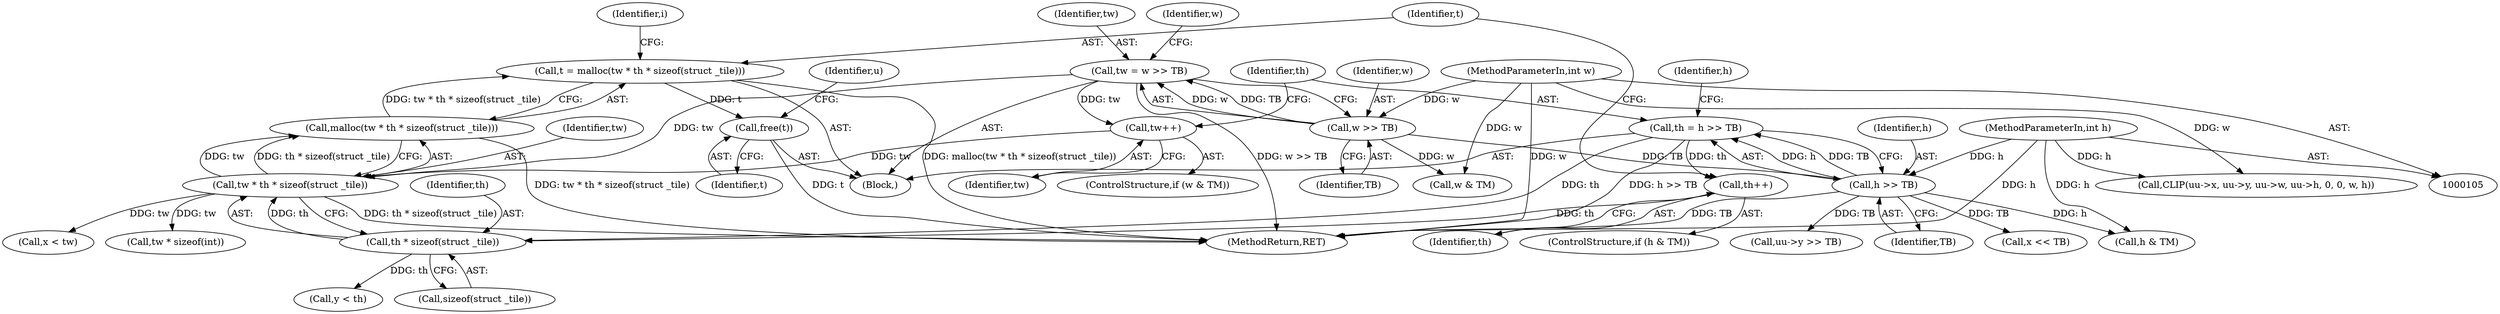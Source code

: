 digraph "0_enlightment_ce94edca1ccfbe314cb7cd9453433fad404ec7ef@API" {
"1000153" [label="(Call,t = malloc(tw * th * sizeof(struct _tile)))"];
"1000155" [label="(Call,malloc(tw * th * sizeof(struct _tile)))"];
"1000156" [label="(Call,tw * th * sizeof(struct _tile))"];
"1000131" [label="(Call,tw = w >> TB)"];
"1000133" [label="(Call,w >> TB)"];
"1000107" [label="(MethodParameterIn,int w)"];
"1000140" [label="(Call,tw++)"];
"1000158" [label="(Call,th * sizeof(struct _tile))"];
"1000151" [label="(Call,th++)"];
"1000142" [label="(Call,th = h >> TB)"];
"1000144" [label="(Call,h >> TB)"];
"1000108" [label="(MethodParameterIn,int h)"];
"1000633" [label="(Call,free(t))"];
"1000633" [label="(Call,free(t))"];
"1000142" [label="(Call,th = h >> TB)"];
"1000170" [label="(Call,y < th)"];
"1000149" [label="(Identifier,h)"];
"1000158" [label="(Call,th * sizeof(struct _tile))"];
"1000165" [label="(Identifier,i)"];
"1000636" [label="(Identifier,u)"];
"1000160" [label="(Call,sizeof(struct _tile))"];
"1000634" [label="(Identifier,t)"];
"1000159" [label="(Identifier,th)"];
"1000132" [label="(Identifier,tw)"];
"1000639" [label="(MethodReturn,RET)"];
"1000156" [label="(Call,tw * th * sizeof(struct _tile))"];
"1000224" [label="(Call,uu->y >> TB)"];
"1000148" [label="(Call,h & TM)"];
"1000157" [label="(Identifier,tw)"];
"1000180" [label="(Call,x < tw)"];
"1000143" [label="(Identifier,th)"];
"1000134" [label="(Identifier,w)"];
"1000108" [label="(MethodParameterIn,int h)"];
"1000155" [label="(Call,malloc(tw * th * sizeof(struct _tile)))"];
"1000144" [label="(Call,h >> TB)"];
"1000153" [label="(Call,t = malloc(tw * th * sizeof(struct _tile)))"];
"1000147" [label="(ControlStructure,if (h & TM))"];
"1000141" [label="(Identifier,tw)"];
"1000110" [label="(Block,)"];
"1000135" [label="(Identifier,TB)"];
"1000136" [label="(ControlStructure,if (w & TM))"];
"1000133" [label="(Call,w >> TB)"];
"1000621" [label="(Call,x << TB)"];
"1000107" [label="(MethodParameterIn,int w)"];
"1000152" [label="(Identifier,th)"];
"1000138" [label="(Identifier,w)"];
"1000278" [label="(Call,tw * sizeof(int))"];
"1000204" [label="(Call,CLIP(uu->x, uu->y, uu->w, uu->h, 0, 0, w, h))"];
"1000131" [label="(Call,tw = w >> TB)"];
"1000137" [label="(Call,w & TM)"];
"1000146" [label="(Identifier,TB)"];
"1000140" [label="(Call,tw++)"];
"1000154" [label="(Identifier,t)"];
"1000145" [label="(Identifier,h)"];
"1000151" [label="(Call,th++)"];
"1000153" -> "1000110"  [label="AST: "];
"1000153" -> "1000155"  [label="CFG: "];
"1000154" -> "1000153"  [label="AST: "];
"1000155" -> "1000153"  [label="AST: "];
"1000165" -> "1000153"  [label="CFG: "];
"1000153" -> "1000639"  [label="DDG: malloc(tw * th * sizeof(struct _tile))"];
"1000155" -> "1000153"  [label="DDG: tw * th * sizeof(struct _tile)"];
"1000153" -> "1000633"  [label="DDG: t"];
"1000155" -> "1000156"  [label="CFG: "];
"1000156" -> "1000155"  [label="AST: "];
"1000155" -> "1000639"  [label="DDG: tw * th * sizeof(struct _tile)"];
"1000156" -> "1000155"  [label="DDG: tw"];
"1000156" -> "1000155"  [label="DDG: th * sizeof(struct _tile)"];
"1000156" -> "1000158"  [label="CFG: "];
"1000157" -> "1000156"  [label="AST: "];
"1000158" -> "1000156"  [label="AST: "];
"1000156" -> "1000639"  [label="DDG: th * sizeof(struct _tile)"];
"1000131" -> "1000156"  [label="DDG: tw"];
"1000140" -> "1000156"  [label="DDG: tw"];
"1000158" -> "1000156"  [label="DDG: th"];
"1000156" -> "1000180"  [label="DDG: tw"];
"1000156" -> "1000278"  [label="DDG: tw"];
"1000131" -> "1000110"  [label="AST: "];
"1000131" -> "1000133"  [label="CFG: "];
"1000132" -> "1000131"  [label="AST: "];
"1000133" -> "1000131"  [label="AST: "];
"1000138" -> "1000131"  [label="CFG: "];
"1000131" -> "1000639"  [label="DDG: w >> TB"];
"1000133" -> "1000131"  [label="DDG: w"];
"1000133" -> "1000131"  [label="DDG: TB"];
"1000131" -> "1000140"  [label="DDG: tw"];
"1000133" -> "1000135"  [label="CFG: "];
"1000134" -> "1000133"  [label="AST: "];
"1000135" -> "1000133"  [label="AST: "];
"1000107" -> "1000133"  [label="DDG: w"];
"1000133" -> "1000137"  [label="DDG: w"];
"1000133" -> "1000144"  [label="DDG: TB"];
"1000107" -> "1000105"  [label="AST: "];
"1000107" -> "1000639"  [label="DDG: w"];
"1000107" -> "1000137"  [label="DDG: w"];
"1000107" -> "1000204"  [label="DDG: w"];
"1000140" -> "1000136"  [label="AST: "];
"1000140" -> "1000141"  [label="CFG: "];
"1000141" -> "1000140"  [label="AST: "];
"1000143" -> "1000140"  [label="CFG: "];
"1000158" -> "1000160"  [label="CFG: "];
"1000159" -> "1000158"  [label="AST: "];
"1000160" -> "1000158"  [label="AST: "];
"1000151" -> "1000158"  [label="DDG: th"];
"1000142" -> "1000158"  [label="DDG: th"];
"1000158" -> "1000170"  [label="DDG: th"];
"1000151" -> "1000147"  [label="AST: "];
"1000151" -> "1000152"  [label="CFG: "];
"1000152" -> "1000151"  [label="AST: "];
"1000154" -> "1000151"  [label="CFG: "];
"1000142" -> "1000151"  [label="DDG: th"];
"1000142" -> "1000110"  [label="AST: "];
"1000142" -> "1000144"  [label="CFG: "];
"1000143" -> "1000142"  [label="AST: "];
"1000144" -> "1000142"  [label="AST: "];
"1000149" -> "1000142"  [label="CFG: "];
"1000142" -> "1000639"  [label="DDG: h >> TB"];
"1000144" -> "1000142"  [label="DDG: h"];
"1000144" -> "1000142"  [label="DDG: TB"];
"1000144" -> "1000146"  [label="CFG: "];
"1000145" -> "1000144"  [label="AST: "];
"1000146" -> "1000144"  [label="AST: "];
"1000144" -> "1000639"  [label="DDG: TB"];
"1000108" -> "1000144"  [label="DDG: h"];
"1000144" -> "1000148"  [label="DDG: h"];
"1000144" -> "1000224"  [label="DDG: TB"];
"1000144" -> "1000621"  [label="DDG: TB"];
"1000108" -> "1000105"  [label="AST: "];
"1000108" -> "1000639"  [label="DDG: h"];
"1000108" -> "1000148"  [label="DDG: h"];
"1000108" -> "1000204"  [label="DDG: h"];
"1000633" -> "1000110"  [label="AST: "];
"1000633" -> "1000634"  [label="CFG: "];
"1000634" -> "1000633"  [label="AST: "];
"1000636" -> "1000633"  [label="CFG: "];
"1000633" -> "1000639"  [label="DDG: t"];
}
